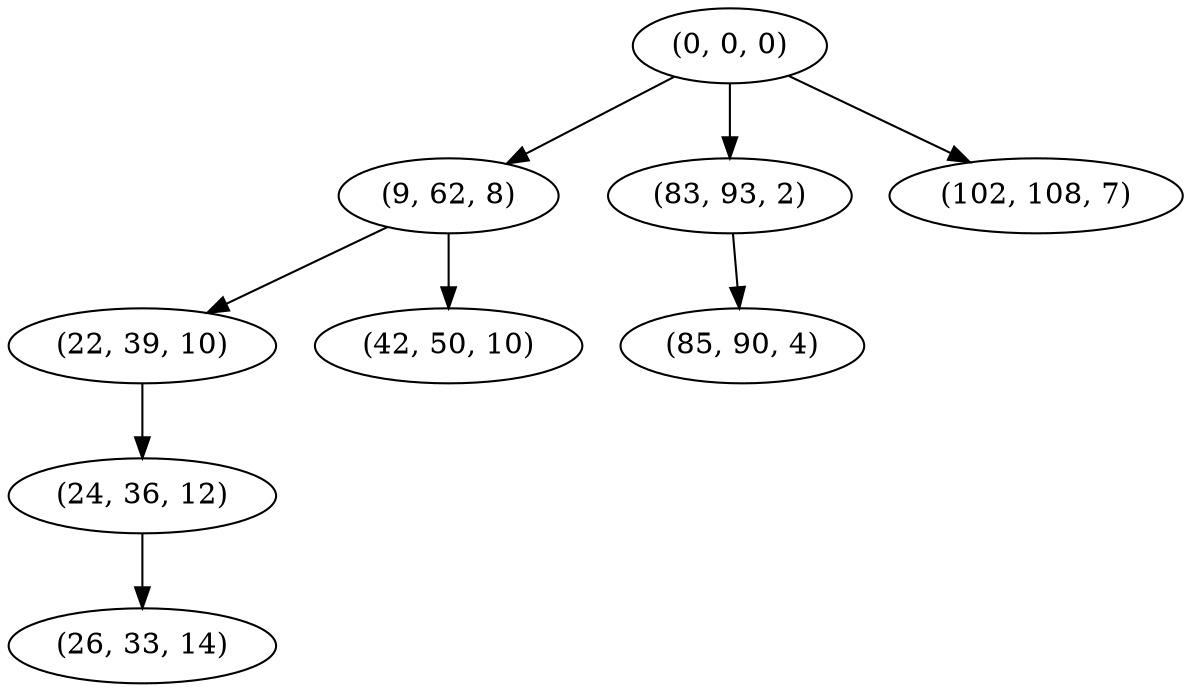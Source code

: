 digraph tree {
    "(0, 0, 0)";
    "(9, 62, 8)";
    "(22, 39, 10)";
    "(24, 36, 12)";
    "(26, 33, 14)";
    "(42, 50, 10)";
    "(83, 93, 2)";
    "(85, 90, 4)";
    "(102, 108, 7)";
    "(0, 0, 0)" -> "(9, 62, 8)";
    "(0, 0, 0)" -> "(83, 93, 2)";
    "(0, 0, 0)" -> "(102, 108, 7)";
    "(9, 62, 8)" -> "(22, 39, 10)";
    "(9, 62, 8)" -> "(42, 50, 10)";
    "(22, 39, 10)" -> "(24, 36, 12)";
    "(24, 36, 12)" -> "(26, 33, 14)";
    "(83, 93, 2)" -> "(85, 90, 4)";
}
